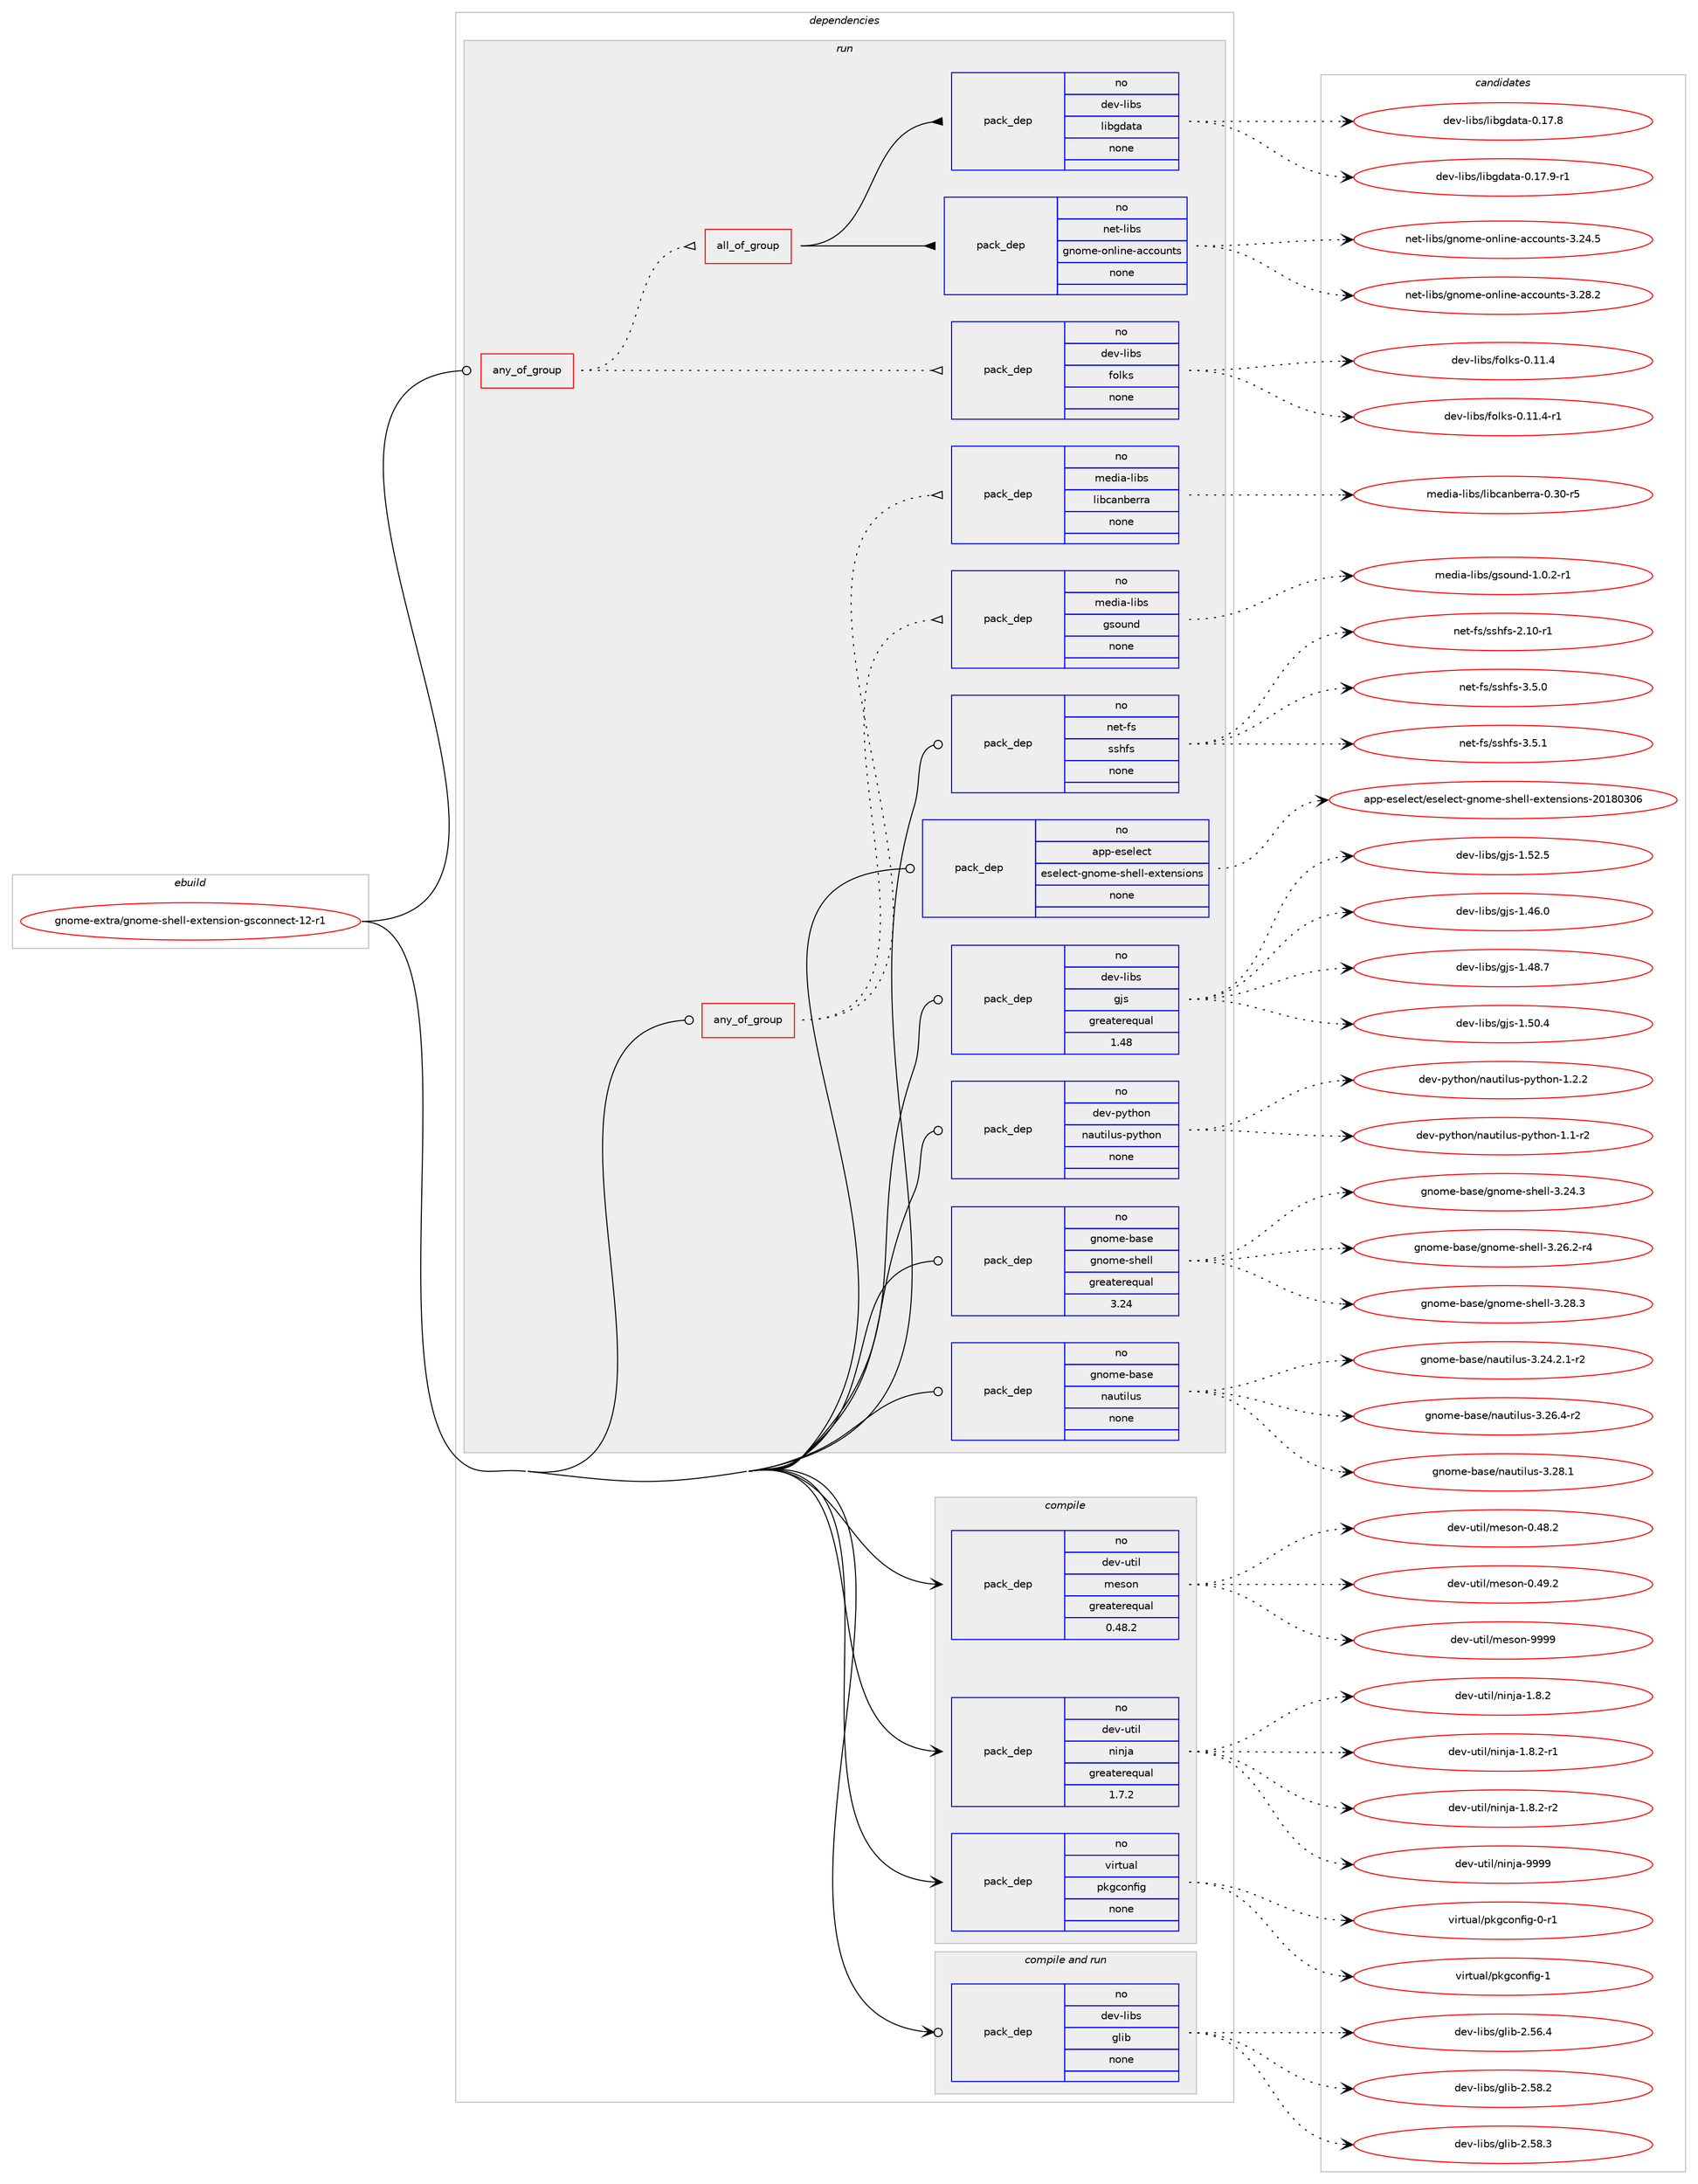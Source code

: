 digraph prolog {

# *************
# Graph options
# *************

newrank=true;
concentrate=true;
compound=true;
graph [rankdir=LR,fontname=Helvetica,fontsize=10,ranksep=1.5];#, ranksep=2.5, nodesep=0.2];
edge  [arrowhead=vee];
node  [fontname=Helvetica,fontsize=10];

# **********
# The ebuild
# **********

subgraph cluster_leftcol {
color=gray;
rank=same;
label=<<i>ebuild</i>>;
id [label="gnome-extra/gnome-shell-extension-gsconnect-12-r1", color=red, width=4, href="../gnome-extra/gnome-shell-extension-gsconnect-12-r1.svg"];
}

# ****************
# The dependencies
# ****************

subgraph cluster_midcol {
color=gray;
label=<<i>dependencies</i>>;
subgraph cluster_compile {
fillcolor="#eeeeee";
style=filled;
label=<<i>compile</i>>;
subgraph pack1115273 {
dependency1567530 [label=<<TABLE BORDER="0" CELLBORDER="1" CELLSPACING="0" CELLPADDING="4" WIDTH="220"><TR><TD ROWSPAN="6" CELLPADDING="30">pack_dep</TD></TR><TR><TD WIDTH="110">no</TD></TR><TR><TD>dev-util</TD></TR><TR><TD>meson</TD></TR><TR><TD>greaterequal</TD></TR><TR><TD>0.48.2</TD></TR></TABLE>>, shape=none, color=blue];
}
id:e -> dependency1567530:w [weight=20,style="solid",arrowhead="vee"];
subgraph pack1115274 {
dependency1567531 [label=<<TABLE BORDER="0" CELLBORDER="1" CELLSPACING="0" CELLPADDING="4" WIDTH="220"><TR><TD ROWSPAN="6" CELLPADDING="30">pack_dep</TD></TR><TR><TD WIDTH="110">no</TD></TR><TR><TD>dev-util</TD></TR><TR><TD>ninja</TD></TR><TR><TD>greaterequal</TD></TR><TR><TD>1.7.2</TD></TR></TABLE>>, shape=none, color=blue];
}
id:e -> dependency1567531:w [weight=20,style="solid",arrowhead="vee"];
subgraph pack1115275 {
dependency1567532 [label=<<TABLE BORDER="0" CELLBORDER="1" CELLSPACING="0" CELLPADDING="4" WIDTH="220"><TR><TD ROWSPAN="6" CELLPADDING="30">pack_dep</TD></TR><TR><TD WIDTH="110">no</TD></TR><TR><TD>virtual</TD></TR><TR><TD>pkgconfig</TD></TR><TR><TD>none</TD></TR><TR><TD></TD></TR></TABLE>>, shape=none, color=blue];
}
id:e -> dependency1567532:w [weight=20,style="solid",arrowhead="vee"];
}
subgraph cluster_compileandrun {
fillcolor="#eeeeee";
style=filled;
label=<<i>compile and run</i>>;
subgraph pack1115276 {
dependency1567533 [label=<<TABLE BORDER="0" CELLBORDER="1" CELLSPACING="0" CELLPADDING="4" WIDTH="220"><TR><TD ROWSPAN="6" CELLPADDING="30">pack_dep</TD></TR><TR><TD WIDTH="110">no</TD></TR><TR><TD>dev-libs</TD></TR><TR><TD>glib</TD></TR><TR><TD>none</TD></TR><TR><TD></TD></TR></TABLE>>, shape=none, color=blue];
}
id:e -> dependency1567533:w [weight=20,style="solid",arrowhead="odotvee"];
}
subgraph cluster_run {
fillcolor="#eeeeee";
style=filled;
label=<<i>run</i>>;
subgraph any23610 {
dependency1567534 [label=<<TABLE BORDER="0" CELLBORDER="1" CELLSPACING="0" CELLPADDING="4"><TR><TD CELLPADDING="10">any_of_group</TD></TR></TABLE>>, shape=none, color=red];subgraph all616 {
dependency1567535 [label=<<TABLE BORDER="0" CELLBORDER="1" CELLSPACING="0" CELLPADDING="4"><TR><TD CELLPADDING="10">all_of_group</TD></TR></TABLE>>, shape=none, color=red];subgraph pack1115277 {
dependency1567536 [label=<<TABLE BORDER="0" CELLBORDER="1" CELLSPACING="0" CELLPADDING="4" WIDTH="220"><TR><TD ROWSPAN="6" CELLPADDING="30">pack_dep</TD></TR><TR><TD WIDTH="110">no</TD></TR><TR><TD>net-libs</TD></TR><TR><TD>gnome-online-accounts</TD></TR><TR><TD>none</TD></TR><TR><TD></TD></TR></TABLE>>, shape=none, color=blue];
}
dependency1567535:e -> dependency1567536:w [weight=20,style="solid",arrowhead="inv"];
subgraph pack1115278 {
dependency1567537 [label=<<TABLE BORDER="0" CELLBORDER="1" CELLSPACING="0" CELLPADDING="4" WIDTH="220"><TR><TD ROWSPAN="6" CELLPADDING="30">pack_dep</TD></TR><TR><TD WIDTH="110">no</TD></TR><TR><TD>dev-libs</TD></TR><TR><TD>libgdata</TD></TR><TR><TD>none</TD></TR><TR><TD></TD></TR></TABLE>>, shape=none, color=blue];
}
dependency1567535:e -> dependency1567537:w [weight=20,style="solid",arrowhead="inv"];
}
dependency1567534:e -> dependency1567535:w [weight=20,style="dotted",arrowhead="oinv"];
subgraph pack1115279 {
dependency1567538 [label=<<TABLE BORDER="0" CELLBORDER="1" CELLSPACING="0" CELLPADDING="4" WIDTH="220"><TR><TD ROWSPAN="6" CELLPADDING="30">pack_dep</TD></TR><TR><TD WIDTH="110">no</TD></TR><TR><TD>dev-libs</TD></TR><TR><TD>folks</TD></TR><TR><TD>none</TD></TR><TR><TD></TD></TR></TABLE>>, shape=none, color=blue];
}
dependency1567534:e -> dependency1567538:w [weight=20,style="dotted",arrowhead="oinv"];
}
id:e -> dependency1567534:w [weight=20,style="solid",arrowhead="odot"];
subgraph any23611 {
dependency1567539 [label=<<TABLE BORDER="0" CELLBORDER="1" CELLSPACING="0" CELLPADDING="4"><TR><TD CELLPADDING="10">any_of_group</TD></TR></TABLE>>, shape=none, color=red];subgraph pack1115280 {
dependency1567540 [label=<<TABLE BORDER="0" CELLBORDER="1" CELLSPACING="0" CELLPADDING="4" WIDTH="220"><TR><TD ROWSPAN="6" CELLPADDING="30">pack_dep</TD></TR><TR><TD WIDTH="110">no</TD></TR><TR><TD>media-libs</TD></TR><TR><TD>libcanberra</TD></TR><TR><TD>none</TD></TR><TR><TD></TD></TR></TABLE>>, shape=none, color=blue];
}
dependency1567539:e -> dependency1567540:w [weight=20,style="dotted",arrowhead="oinv"];
subgraph pack1115281 {
dependency1567541 [label=<<TABLE BORDER="0" CELLBORDER="1" CELLSPACING="0" CELLPADDING="4" WIDTH="220"><TR><TD ROWSPAN="6" CELLPADDING="30">pack_dep</TD></TR><TR><TD WIDTH="110">no</TD></TR><TR><TD>media-libs</TD></TR><TR><TD>gsound</TD></TR><TR><TD>none</TD></TR><TR><TD></TD></TR></TABLE>>, shape=none, color=blue];
}
dependency1567539:e -> dependency1567541:w [weight=20,style="dotted",arrowhead="oinv"];
}
id:e -> dependency1567539:w [weight=20,style="solid",arrowhead="odot"];
subgraph pack1115282 {
dependency1567542 [label=<<TABLE BORDER="0" CELLBORDER="1" CELLSPACING="0" CELLPADDING="4" WIDTH="220"><TR><TD ROWSPAN="6" CELLPADDING="30">pack_dep</TD></TR><TR><TD WIDTH="110">no</TD></TR><TR><TD>app-eselect</TD></TR><TR><TD>eselect-gnome-shell-extensions</TD></TR><TR><TD>none</TD></TR><TR><TD></TD></TR></TABLE>>, shape=none, color=blue];
}
id:e -> dependency1567542:w [weight=20,style="solid",arrowhead="odot"];
subgraph pack1115283 {
dependency1567543 [label=<<TABLE BORDER="0" CELLBORDER="1" CELLSPACING="0" CELLPADDING="4" WIDTH="220"><TR><TD ROWSPAN="6" CELLPADDING="30">pack_dep</TD></TR><TR><TD WIDTH="110">no</TD></TR><TR><TD>dev-libs</TD></TR><TR><TD>gjs</TD></TR><TR><TD>greaterequal</TD></TR><TR><TD>1.48</TD></TR></TABLE>>, shape=none, color=blue];
}
id:e -> dependency1567543:w [weight=20,style="solid",arrowhead="odot"];
subgraph pack1115284 {
dependency1567544 [label=<<TABLE BORDER="0" CELLBORDER="1" CELLSPACING="0" CELLPADDING="4" WIDTH="220"><TR><TD ROWSPAN="6" CELLPADDING="30">pack_dep</TD></TR><TR><TD WIDTH="110">no</TD></TR><TR><TD>dev-python</TD></TR><TR><TD>nautilus-python</TD></TR><TR><TD>none</TD></TR><TR><TD></TD></TR></TABLE>>, shape=none, color=blue];
}
id:e -> dependency1567544:w [weight=20,style="solid",arrowhead="odot"];
subgraph pack1115285 {
dependency1567545 [label=<<TABLE BORDER="0" CELLBORDER="1" CELLSPACING="0" CELLPADDING="4" WIDTH="220"><TR><TD ROWSPAN="6" CELLPADDING="30">pack_dep</TD></TR><TR><TD WIDTH="110">no</TD></TR><TR><TD>gnome-base</TD></TR><TR><TD>gnome-shell</TD></TR><TR><TD>greaterequal</TD></TR><TR><TD>3.24</TD></TR></TABLE>>, shape=none, color=blue];
}
id:e -> dependency1567545:w [weight=20,style="solid",arrowhead="odot"];
subgraph pack1115286 {
dependency1567546 [label=<<TABLE BORDER="0" CELLBORDER="1" CELLSPACING="0" CELLPADDING="4" WIDTH="220"><TR><TD ROWSPAN="6" CELLPADDING="30">pack_dep</TD></TR><TR><TD WIDTH="110">no</TD></TR><TR><TD>gnome-base</TD></TR><TR><TD>nautilus</TD></TR><TR><TD>none</TD></TR><TR><TD></TD></TR></TABLE>>, shape=none, color=blue];
}
id:e -> dependency1567546:w [weight=20,style="solid",arrowhead="odot"];
subgraph pack1115287 {
dependency1567547 [label=<<TABLE BORDER="0" CELLBORDER="1" CELLSPACING="0" CELLPADDING="4" WIDTH="220"><TR><TD ROWSPAN="6" CELLPADDING="30">pack_dep</TD></TR><TR><TD WIDTH="110">no</TD></TR><TR><TD>net-fs</TD></TR><TR><TD>sshfs</TD></TR><TR><TD>none</TD></TR><TR><TD></TD></TR></TABLE>>, shape=none, color=blue];
}
id:e -> dependency1567547:w [weight=20,style="solid",arrowhead="odot"];
}
}

# **************
# The candidates
# **************

subgraph cluster_choices {
rank=same;
color=gray;
label=<<i>candidates</i>>;

subgraph choice1115273 {
color=black;
nodesep=1;
choice100101118451171161051084710910111511111045484652564650 [label="dev-util/meson-0.48.2", color=red, width=4,href="../dev-util/meson-0.48.2.svg"];
choice100101118451171161051084710910111511111045484652574650 [label="dev-util/meson-0.49.2", color=red, width=4,href="../dev-util/meson-0.49.2.svg"];
choice10010111845117116105108471091011151111104557575757 [label="dev-util/meson-9999", color=red, width=4,href="../dev-util/meson-9999.svg"];
dependency1567530:e -> choice100101118451171161051084710910111511111045484652564650:w [style=dotted,weight="100"];
dependency1567530:e -> choice100101118451171161051084710910111511111045484652574650:w [style=dotted,weight="100"];
dependency1567530:e -> choice10010111845117116105108471091011151111104557575757:w [style=dotted,weight="100"];
}
subgraph choice1115274 {
color=black;
nodesep=1;
choice100101118451171161051084711010511010697454946564650 [label="dev-util/ninja-1.8.2", color=red, width=4,href="../dev-util/ninja-1.8.2.svg"];
choice1001011184511711610510847110105110106974549465646504511449 [label="dev-util/ninja-1.8.2-r1", color=red, width=4,href="../dev-util/ninja-1.8.2-r1.svg"];
choice1001011184511711610510847110105110106974549465646504511450 [label="dev-util/ninja-1.8.2-r2", color=red, width=4,href="../dev-util/ninja-1.8.2-r2.svg"];
choice1001011184511711610510847110105110106974557575757 [label="dev-util/ninja-9999", color=red, width=4,href="../dev-util/ninja-9999.svg"];
dependency1567531:e -> choice100101118451171161051084711010511010697454946564650:w [style=dotted,weight="100"];
dependency1567531:e -> choice1001011184511711610510847110105110106974549465646504511449:w [style=dotted,weight="100"];
dependency1567531:e -> choice1001011184511711610510847110105110106974549465646504511450:w [style=dotted,weight="100"];
dependency1567531:e -> choice1001011184511711610510847110105110106974557575757:w [style=dotted,weight="100"];
}
subgraph choice1115275 {
color=black;
nodesep=1;
choice11810511411611797108471121071039911111010210510345484511449 [label="virtual/pkgconfig-0-r1", color=red, width=4,href="../virtual/pkgconfig-0-r1.svg"];
choice1181051141161179710847112107103991111101021051034549 [label="virtual/pkgconfig-1", color=red, width=4,href="../virtual/pkgconfig-1.svg"];
dependency1567532:e -> choice11810511411611797108471121071039911111010210510345484511449:w [style=dotted,weight="100"];
dependency1567532:e -> choice1181051141161179710847112107103991111101021051034549:w [style=dotted,weight="100"];
}
subgraph choice1115276 {
color=black;
nodesep=1;
choice1001011184510810598115471031081059845504653544652 [label="dev-libs/glib-2.56.4", color=red, width=4,href="../dev-libs/glib-2.56.4.svg"];
choice1001011184510810598115471031081059845504653564650 [label="dev-libs/glib-2.58.2", color=red, width=4,href="../dev-libs/glib-2.58.2.svg"];
choice1001011184510810598115471031081059845504653564651 [label="dev-libs/glib-2.58.3", color=red, width=4,href="../dev-libs/glib-2.58.3.svg"];
dependency1567533:e -> choice1001011184510810598115471031081059845504653544652:w [style=dotted,weight="100"];
dependency1567533:e -> choice1001011184510810598115471031081059845504653564650:w [style=dotted,weight="100"];
dependency1567533:e -> choice1001011184510810598115471031081059845504653564651:w [style=dotted,weight="100"];
}
subgraph choice1115277 {
color=black;
nodesep=1;
choice110101116451081059811547103110111109101451111101081051101014597999911111711011611545514650524653 [label="net-libs/gnome-online-accounts-3.24.5", color=red, width=4,href="../net-libs/gnome-online-accounts-3.24.5.svg"];
choice110101116451081059811547103110111109101451111101081051101014597999911111711011611545514650564650 [label="net-libs/gnome-online-accounts-3.28.2", color=red, width=4,href="../net-libs/gnome-online-accounts-3.28.2.svg"];
dependency1567536:e -> choice110101116451081059811547103110111109101451111101081051101014597999911111711011611545514650524653:w [style=dotted,weight="100"];
dependency1567536:e -> choice110101116451081059811547103110111109101451111101081051101014597999911111711011611545514650564650:w [style=dotted,weight="100"];
}
subgraph choice1115278 {
color=black;
nodesep=1;
choice10010111845108105981154710810598103100971169745484649554656 [label="dev-libs/libgdata-0.17.8", color=red, width=4,href="../dev-libs/libgdata-0.17.8.svg"];
choice100101118451081059811547108105981031009711697454846495546574511449 [label="dev-libs/libgdata-0.17.9-r1", color=red, width=4,href="../dev-libs/libgdata-0.17.9-r1.svg"];
dependency1567537:e -> choice10010111845108105981154710810598103100971169745484649554656:w [style=dotted,weight="100"];
dependency1567537:e -> choice100101118451081059811547108105981031009711697454846495546574511449:w [style=dotted,weight="100"];
}
subgraph choice1115279 {
color=black;
nodesep=1;
choice10010111845108105981154710211110810711545484649494652 [label="dev-libs/folks-0.11.4", color=red, width=4,href="../dev-libs/folks-0.11.4.svg"];
choice100101118451081059811547102111108107115454846494946524511449 [label="dev-libs/folks-0.11.4-r1", color=red, width=4,href="../dev-libs/folks-0.11.4-r1.svg"];
dependency1567538:e -> choice10010111845108105981154710211110810711545484649494652:w [style=dotted,weight="100"];
dependency1567538:e -> choice100101118451081059811547102111108107115454846494946524511449:w [style=dotted,weight="100"];
}
subgraph choice1115280 {
color=black;
nodesep=1;
choice10910110010597451081059811547108105989997110981011141149745484651484511453 [label="media-libs/libcanberra-0.30-r5", color=red, width=4,href="../media-libs/libcanberra-0.30-r5.svg"];
dependency1567540:e -> choice10910110010597451081059811547108105989997110981011141149745484651484511453:w [style=dotted,weight="100"];
}
subgraph choice1115281 {
color=black;
nodesep=1;
choice109101100105974510810598115471031151111171101004549464846504511449 [label="media-libs/gsound-1.0.2-r1", color=red, width=4,href="../media-libs/gsound-1.0.2-r1.svg"];
dependency1567541:e -> choice109101100105974510810598115471031151111171101004549464846504511449:w [style=dotted,weight="100"];
}
subgraph choice1115282 {
color=black;
nodesep=1;
choice9711211245101115101108101991164710111510110810199116451031101111091014511510410110810845101120116101110115105111110115455048495648514854 [label="app-eselect/eselect-gnome-shell-extensions-20180306", color=red, width=4,href="../app-eselect/eselect-gnome-shell-extensions-20180306.svg"];
dependency1567542:e -> choice9711211245101115101108101991164710111510110810199116451031101111091014511510410110810845101120116101110115105111110115455048495648514854:w [style=dotted,weight="100"];
}
subgraph choice1115283 {
color=black;
nodesep=1;
choice10010111845108105981154710310611545494652544648 [label="dev-libs/gjs-1.46.0", color=red, width=4,href="../dev-libs/gjs-1.46.0.svg"];
choice10010111845108105981154710310611545494652564655 [label="dev-libs/gjs-1.48.7", color=red, width=4,href="../dev-libs/gjs-1.48.7.svg"];
choice10010111845108105981154710310611545494653484652 [label="dev-libs/gjs-1.50.4", color=red, width=4,href="../dev-libs/gjs-1.50.4.svg"];
choice10010111845108105981154710310611545494653504653 [label="dev-libs/gjs-1.52.5", color=red, width=4,href="../dev-libs/gjs-1.52.5.svg"];
dependency1567543:e -> choice10010111845108105981154710310611545494652544648:w [style=dotted,weight="100"];
dependency1567543:e -> choice10010111845108105981154710310611545494652564655:w [style=dotted,weight="100"];
dependency1567543:e -> choice10010111845108105981154710310611545494653484652:w [style=dotted,weight="100"];
dependency1567543:e -> choice10010111845108105981154710310611545494653504653:w [style=dotted,weight="100"];
}
subgraph choice1115284 {
color=black;
nodesep=1;
choice10010111845112121116104111110471109711711610510811711545112121116104111110454946494511450 [label="dev-python/nautilus-python-1.1-r2", color=red, width=4,href="../dev-python/nautilus-python-1.1-r2.svg"];
choice10010111845112121116104111110471109711711610510811711545112121116104111110454946504650 [label="dev-python/nautilus-python-1.2.2", color=red, width=4,href="../dev-python/nautilus-python-1.2.2.svg"];
dependency1567544:e -> choice10010111845112121116104111110471109711711610510811711545112121116104111110454946494511450:w [style=dotted,weight="100"];
dependency1567544:e -> choice10010111845112121116104111110471109711711610510811711545112121116104111110454946504650:w [style=dotted,weight="100"];
}
subgraph choice1115285 {
color=black;
nodesep=1;
choice103110111109101459897115101471031101111091014511510410110810845514650524651 [label="gnome-base/gnome-shell-3.24.3", color=red, width=4,href="../gnome-base/gnome-shell-3.24.3.svg"];
choice1031101111091014598971151014710311011110910145115104101108108455146505446504511452 [label="gnome-base/gnome-shell-3.26.2-r4", color=red, width=4,href="../gnome-base/gnome-shell-3.26.2-r4.svg"];
choice103110111109101459897115101471031101111091014511510410110810845514650564651 [label="gnome-base/gnome-shell-3.28.3", color=red, width=4,href="../gnome-base/gnome-shell-3.28.3.svg"];
dependency1567545:e -> choice103110111109101459897115101471031101111091014511510410110810845514650524651:w [style=dotted,weight="100"];
dependency1567545:e -> choice1031101111091014598971151014710311011110910145115104101108108455146505446504511452:w [style=dotted,weight="100"];
dependency1567545:e -> choice103110111109101459897115101471031101111091014511510410110810845514650564651:w [style=dotted,weight="100"];
}
subgraph choice1115286 {
color=black;
nodesep=1;
choice10311011110910145989711510147110971171161051081171154551465052465046494511450 [label="gnome-base/nautilus-3.24.2.1-r2", color=red, width=4,href="../gnome-base/nautilus-3.24.2.1-r2.svg"];
choice1031101111091014598971151014711097117116105108117115455146505446524511450 [label="gnome-base/nautilus-3.26.4-r2", color=red, width=4,href="../gnome-base/nautilus-3.26.4-r2.svg"];
choice103110111109101459897115101471109711711610510811711545514650564649 [label="gnome-base/nautilus-3.28.1", color=red, width=4,href="../gnome-base/nautilus-3.28.1.svg"];
dependency1567546:e -> choice10311011110910145989711510147110971171161051081171154551465052465046494511450:w [style=dotted,weight="100"];
dependency1567546:e -> choice1031101111091014598971151014711097117116105108117115455146505446524511450:w [style=dotted,weight="100"];
dependency1567546:e -> choice103110111109101459897115101471109711711610510811711545514650564649:w [style=dotted,weight="100"];
}
subgraph choice1115287 {
color=black;
nodesep=1;
choice110101116451021154711511510410211545504649484511449 [label="net-fs/sshfs-2.10-r1", color=red, width=4,href="../net-fs/sshfs-2.10-r1.svg"];
choice1101011164510211547115115104102115455146534648 [label="net-fs/sshfs-3.5.0", color=red, width=4,href="../net-fs/sshfs-3.5.0.svg"];
choice1101011164510211547115115104102115455146534649 [label="net-fs/sshfs-3.5.1", color=red, width=4,href="../net-fs/sshfs-3.5.1.svg"];
dependency1567547:e -> choice110101116451021154711511510410211545504649484511449:w [style=dotted,weight="100"];
dependency1567547:e -> choice1101011164510211547115115104102115455146534648:w [style=dotted,weight="100"];
dependency1567547:e -> choice1101011164510211547115115104102115455146534649:w [style=dotted,weight="100"];
}
}

}
